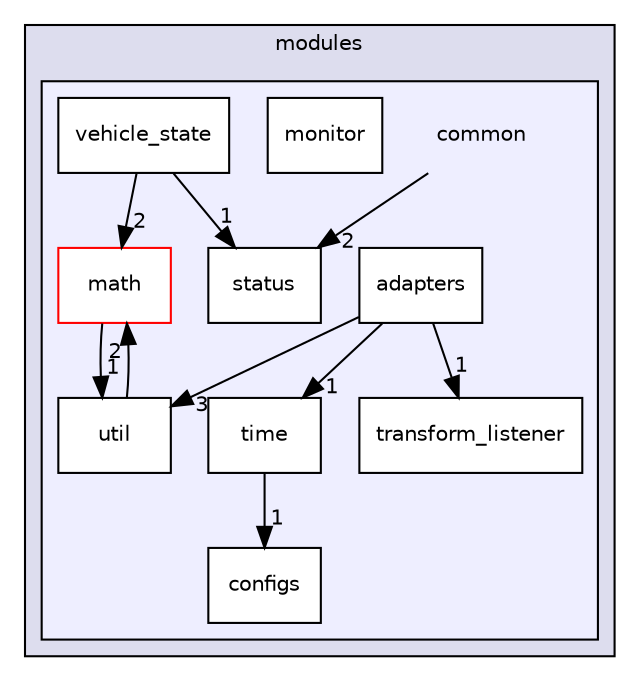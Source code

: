 digraph "modules/common" {
  compound=true
  node [ fontsize="10", fontname="Helvetica"];
  edge [ labelfontsize="10", labelfontname="Helvetica"];
  subgraph clusterdir_e05d7e2b1ecd646af5bb94391405f3b5 {
    graph [ bgcolor="#ddddee", pencolor="black", label="modules" fontname="Helvetica", fontsize="10", URL="dir_e05d7e2b1ecd646af5bb94391405f3b5.html"]
  subgraph clusterdir_9a5e51f49964887903df6eed98080585 {
    graph [ bgcolor="#eeeeff", pencolor="black", label="" URL="dir_9a5e51f49964887903df6eed98080585.html"];
    dir_9a5e51f49964887903df6eed98080585 [shape=plaintext label="common"];
    dir_77c020f11619b19ad2c612a8651ceb5b [shape=box label="adapters" color="black" fillcolor="white" style="filled" URL="dir_77c020f11619b19ad2c612a8651ceb5b.html"];
    dir_46293fd709b395882e1fac4db34aa714 [shape=box label="configs" color="black" fillcolor="white" style="filled" URL="dir_46293fd709b395882e1fac4db34aa714.html"];
    dir_800f4777932c94830498b03c4da0d6d0 [shape=box label="math" color="red" fillcolor="white" style="filled" URL="dir_800f4777932c94830498b03c4da0d6d0.html"];
    dir_7f6ba2175ee8b3e49e1b6d40e5bbef17 [shape=box label="monitor" color="black" fillcolor="white" style="filled" URL="dir_7f6ba2175ee8b3e49e1b6d40e5bbef17.html"];
    dir_c47a8b0d47cff145f16c97f9131fca65 [shape=box label="status" color="black" fillcolor="white" style="filled" URL="dir_c47a8b0d47cff145f16c97f9131fca65.html"];
    dir_18dfe854a008e1bd2a0812b8bc9a59f4 [shape=box label="time" color="black" fillcolor="white" style="filled" URL="dir_18dfe854a008e1bd2a0812b8bc9a59f4.html"];
    dir_12714864ee34bf826b1e0f480897e940 [shape=box label="transform_listener" color="black" fillcolor="white" style="filled" URL="dir_12714864ee34bf826b1e0f480897e940.html"];
    dir_2e920975b2aaecb98d90167cfd21fde8 [shape=box label="util" color="black" fillcolor="white" style="filled" URL="dir_2e920975b2aaecb98d90167cfd21fde8.html"];
    dir_b89be74ffc501c35c4960b09da72a93f [shape=box label="vehicle_state" color="black" fillcolor="white" style="filled" URL="dir_b89be74ffc501c35c4960b09da72a93f.html"];
  }
  }
  dir_2e920975b2aaecb98d90167cfd21fde8->dir_800f4777932c94830498b03c4da0d6d0 [headlabel="2", labeldistance=1.5 headhref="dir_000067_000053.html"];
  dir_77c020f11619b19ad2c612a8651ceb5b->dir_2e920975b2aaecb98d90167cfd21fde8 [headlabel="3", labeldistance=1.5 headhref="dir_000051_000067.html"];
  dir_77c020f11619b19ad2c612a8651ceb5b->dir_18dfe854a008e1bd2a0812b8bc9a59f4 [headlabel="1", labeldistance=1.5 headhref="dir_000051_000065.html"];
  dir_77c020f11619b19ad2c612a8651ceb5b->dir_12714864ee34bf826b1e0f480897e940 [headlabel="1", labeldistance=1.5 headhref="dir_000051_000066.html"];
  dir_18dfe854a008e1bd2a0812b8bc9a59f4->dir_46293fd709b395882e1fac4db34aa714 [headlabel="1", labeldistance=1.5 headhref="dir_000065_000052.html"];
  dir_9a5e51f49964887903df6eed98080585->dir_c47a8b0d47cff145f16c97f9131fca65 [headlabel="2", labeldistance=1.5 headhref="dir_000050_000060.html"];
  dir_800f4777932c94830498b03c4da0d6d0->dir_2e920975b2aaecb98d90167cfd21fde8 [headlabel="1", labeldistance=1.5 headhref="dir_000053_000067.html"];
  dir_b89be74ffc501c35c4960b09da72a93f->dir_800f4777932c94830498b03c4da0d6d0 [headlabel="2", labeldistance=1.5 headhref="dir_000076_000053.html"];
  dir_b89be74ffc501c35c4960b09da72a93f->dir_c47a8b0d47cff145f16c97f9131fca65 [headlabel="1", labeldistance=1.5 headhref="dir_000076_000060.html"];
}
